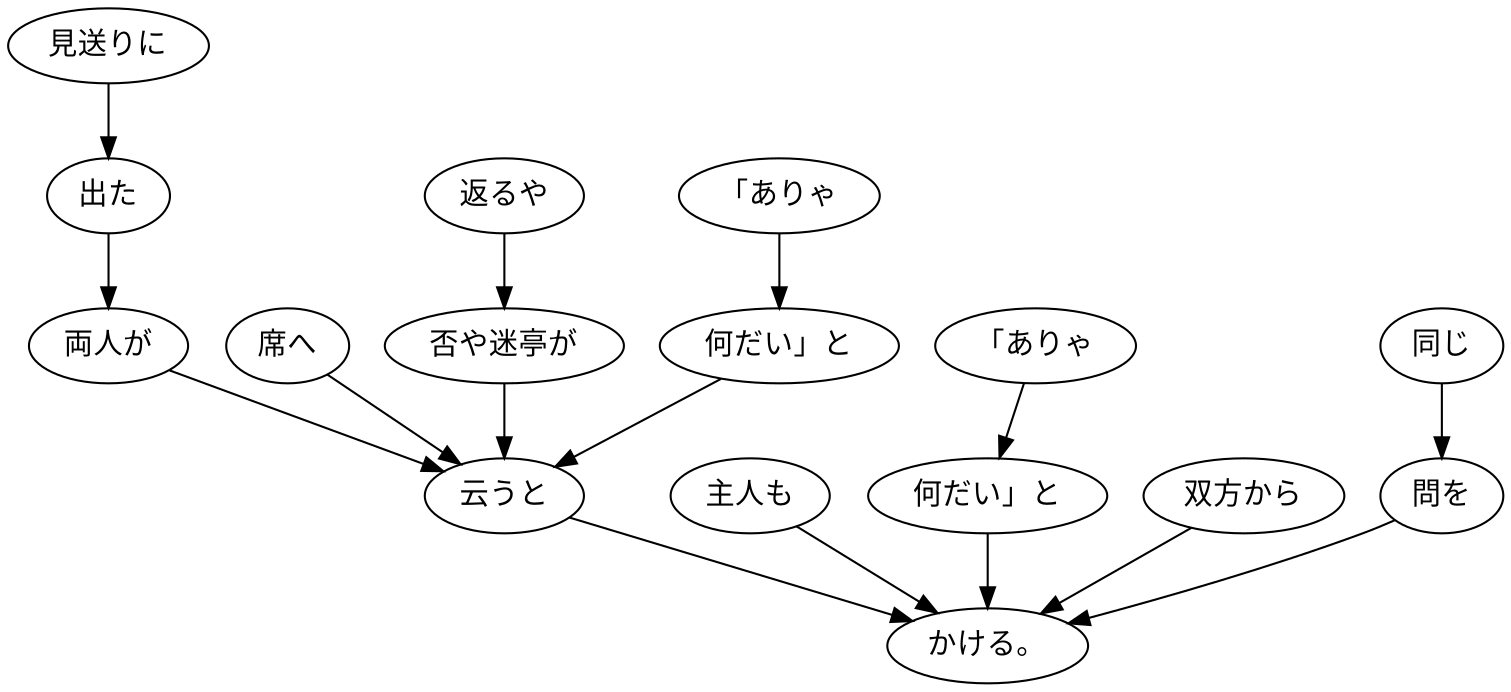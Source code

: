 digraph graph1716 {
	node0 [label="見送りに"];
	node1 [label="出た"];
	node2 [label="両人が"];
	node3 [label="席へ"];
	node4 [label="返るや"];
	node5 [label="否や迷亭が"];
	node6 [label="「ありゃ"];
	node7 [label="何だい」と"];
	node8 [label="云うと"];
	node9 [label="主人も"];
	node10 [label="「ありゃ"];
	node11 [label="何だい」と"];
	node12 [label="双方から"];
	node13 [label="同じ"];
	node14 [label="問を"];
	node15 [label="かける。"];
	node0 -> node1;
	node1 -> node2;
	node2 -> node8;
	node3 -> node8;
	node4 -> node5;
	node5 -> node8;
	node6 -> node7;
	node7 -> node8;
	node8 -> node15;
	node9 -> node15;
	node10 -> node11;
	node11 -> node15;
	node12 -> node15;
	node13 -> node14;
	node14 -> node15;
}

